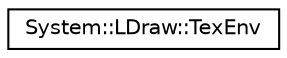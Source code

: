 digraph G
{
  edge [fontname="Helvetica",fontsize="10",labelfontname="Helvetica",labelfontsize="10"];
  node [fontname="Helvetica",fontsize="10",shape=record];
  rankdir="LR";
  Node1 [label="System::LDraw::TexEnv",height=0.2,width=0.4,color="black", fillcolor="white", style="filled",URL="$class_system_1_1_l_draw_1_1_tex_env.html"];
}
